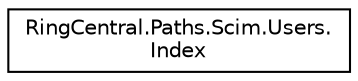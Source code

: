 digraph "Graphical Class Hierarchy"
{
 // LATEX_PDF_SIZE
  edge [fontname="Helvetica",fontsize="10",labelfontname="Helvetica",labelfontsize="10"];
  node [fontname="Helvetica",fontsize="10",shape=record];
  rankdir="LR";
  Node0 [label="RingCentral.Paths.Scim.Users.\lIndex",height=0.2,width=0.4,color="black", fillcolor="white", style="filled",URL="$classRingCentral_1_1Paths_1_1Scim_1_1Users_1_1Index.html",tooltip=" "];
}
